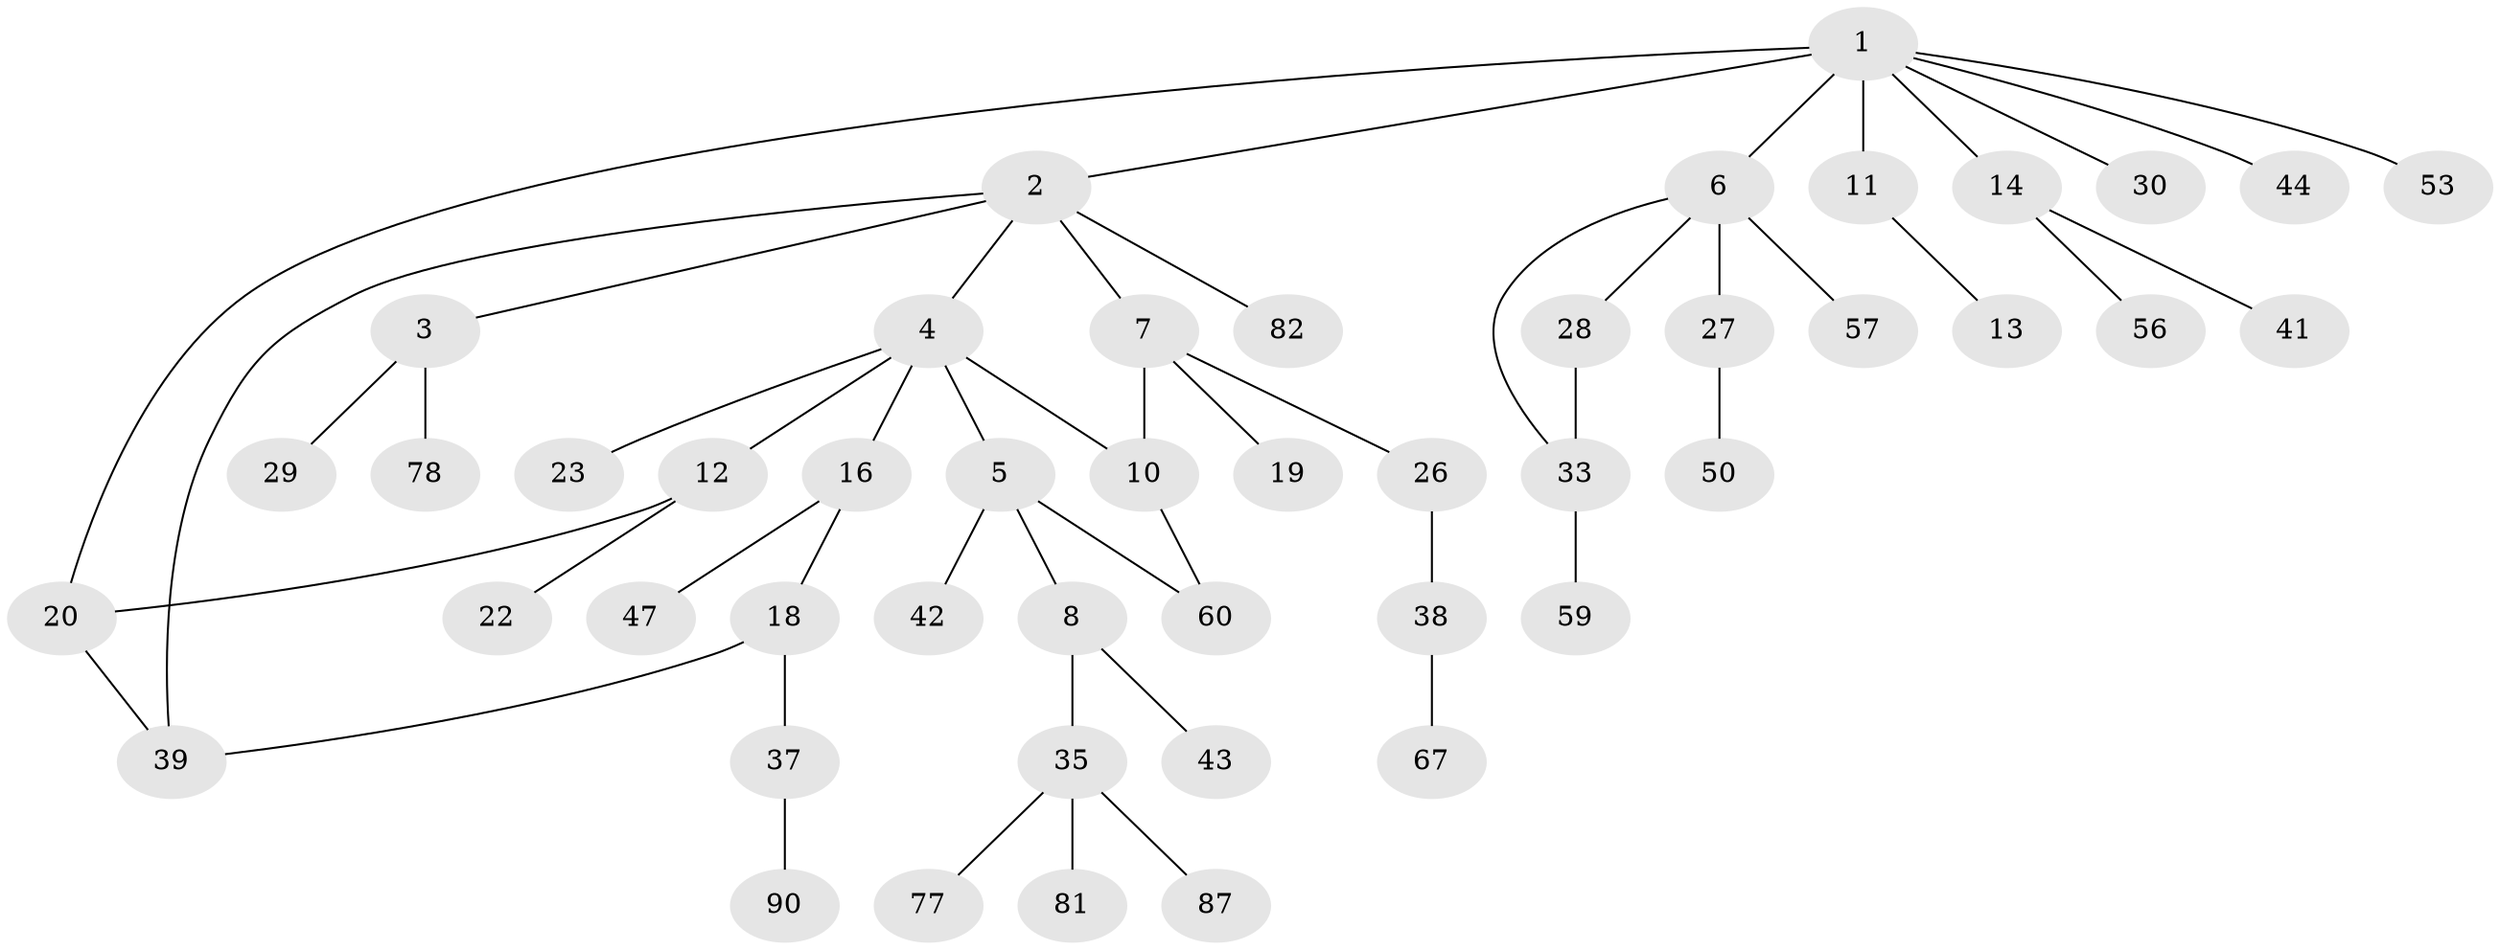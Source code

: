 // original degree distribution, {9: 0.010526315789473684, 6: 0.031578947368421054, 3: 0.1368421052631579, 4: 0.09473684210526316, 1: 0.4631578947368421, 2: 0.24210526315789474, 5: 0.021052631578947368}
// Generated by graph-tools (version 1.1) at 2025/13/03/09/25 04:13:26]
// undirected, 47 vertices, 52 edges
graph export_dot {
graph [start="1"]
  node [color=gray90,style=filled];
  1;
  2;
  3;
  4;
  5 [super="+9+40"];
  6 [super="+25"];
  7 [super="+93"];
  8;
  10 [super="+32"];
  11 [super="+76"];
  12 [super="+65+21+48+24"];
  13 [super="+91+54"];
  14 [super="+15"];
  16 [super="+83+17"];
  18;
  19;
  20 [super="+31+95"];
  22;
  23 [super="+88"];
  26;
  27;
  28 [super="+85"];
  29;
  30 [super="+70"];
  33 [super="+52+46"];
  35 [super="+51"];
  37;
  38 [super="+64"];
  39 [super="+55+58+49"];
  41;
  42 [super="+74+45"];
  43;
  44;
  47;
  50;
  53;
  56;
  57;
  59;
  60;
  67;
  77;
  78;
  81;
  82;
  87;
  90;
  1 -- 2;
  1 -- 6 [weight=2];
  1 -- 11;
  1 -- 14;
  1 -- 20;
  1 -- 30;
  1 -- 44;
  1 -- 53;
  2 -- 3;
  2 -- 4;
  2 -- 7;
  2 -- 39;
  2 -- 82;
  3 -- 29;
  3 -- 78;
  4 -- 5;
  4 -- 10;
  4 -- 12;
  4 -- 16;
  4 -- 23;
  5 -- 8;
  5 -- 42;
  5 -- 60;
  6 -- 33;
  6 -- 57;
  6 -- 27;
  6 -- 28;
  7 -- 19;
  7 -- 26;
  7 -- 10;
  8 -- 35;
  8 -- 43;
  10 -- 60;
  11 -- 13;
  12 -- 22;
  12 -- 20;
  14 -- 41;
  14 -- 56;
  16 -- 18;
  16 -- 47;
  18 -- 37;
  18 -- 39;
  20 -- 39;
  26 -- 38;
  27 -- 50;
  28 -- 33;
  33 -- 59;
  35 -- 77;
  35 -- 81;
  35 -- 87;
  37 -- 90;
  38 -- 67;
}
